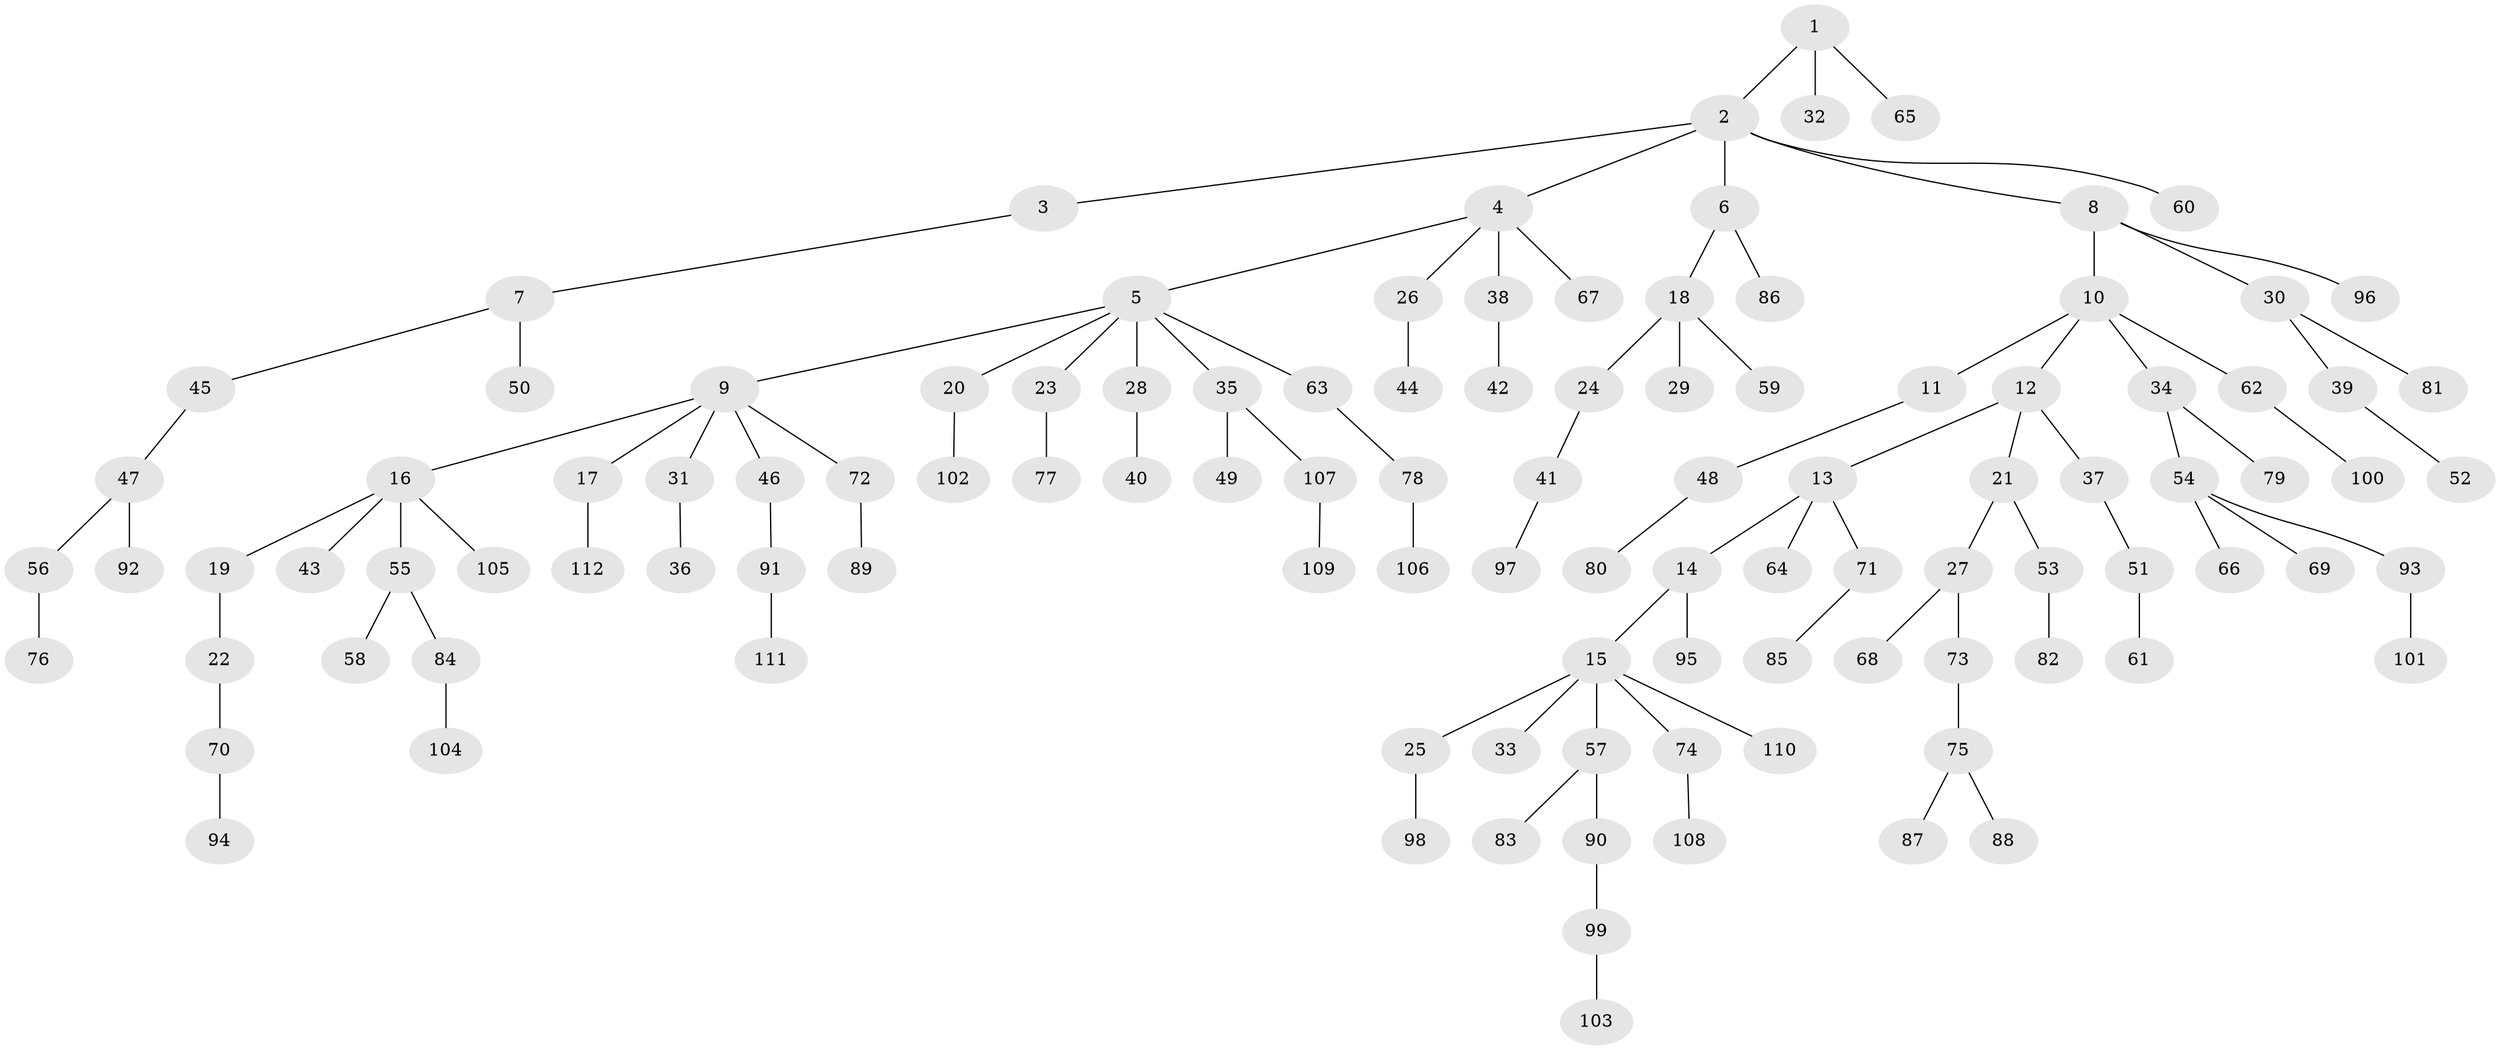 // Generated by graph-tools (version 1.1) at 2025/53/03/09/25 04:53:13]
// undirected, 112 vertices, 111 edges
graph export_dot {
graph [start="1"]
  node [color=gray90,style=filled];
  1;
  2;
  3;
  4;
  5;
  6;
  7;
  8;
  9;
  10;
  11;
  12;
  13;
  14;
  15;
  16;
  17;
  18;
  19;
  20;
  21;
  22;
  23;
  24;
  25;
  26;
  27;
  28;
  29;
  30;
  31;
  32;
  33;
  34;
  35;
  36;
  37;
  38;
  39;
  40;
  41;
  42;
  43;
  44;
  45;
  46;
  47;
  48;
  49;
  50;
  51;
  52;
  53;
  54;
  55;
  56;
  57;
  58;
  59;
  60;
  61;
  62;
  63;
  64;
  65;
  66;
  67;
  68;
  69;
  70;
  71;
  72;
  73;
  74;
  75;
  76;
  77;
  78;
  79;
  80;
  81;
  82;
  83;
  84;
  85;
  86;
  87;
  88;
  89;
  90;
  91;
  92;
  93;
  94;
  95;
  96;
  97;
  98;
  99;
  100;
  101;
  102;
  103;
  104;
  105;
  106;
  107;
  108;
  109;
  110;
  111;
  112;
  1 -- 2;
  1 -- 32;
  1 -- 65;
  2 -- 3;
  2 -- 4;
  2 -- 6;
  2 -- 8;
  2 -- 60;
  3 -- 7;
  4 -- 5;
  4 -- 26;
  4 -- 38;
  4 -- 67;
  5 -- 9;
  5 -- 20;
  5 -- 23;
  5 -- 28;
  5 -- 35;
  5 -- 63;
  6 -- 18;
  6 -- 86;
  7 -- 45;
  7 -- 50;
  8 -- 10;
  8 -- 30;
  8 -- 96;
  9 -- 16;
  9 -- 17;
  9 -- 31;
  9 -- 46;
  9 -- 72;
  10 -- 11;
  10 -- 12;
  10 -- 34;
  10 -- 62;
  11 -- 48;
  12 -- 13;
  12 -- 21;
  12 -- 37;
  13 -- 14;
  13 -- 64;
  13 -- 71;
  14 -- 15;
  14 -- 95;
  15 -- 25;
  15 -- 33;
  15 -- 57;
  15 -- 74;
  15 -- 110;
  16 -- 19;
  16 -- 43;
  16 -- 55;
  16 -- 105;
  17 -- 112;
  18 -- 24;
  18 -- 29;
  18 -- 59;
  19 -- 22;
  20 -- 102;
  21 -- 27;
  21 -- 53;
  22 -- 70;
  23 -- 77;
  24 -- 41;
  25 -- 98;
  26 -- 44;
  27 -- 68;
  27 -- 73;
  28 -- 40;
  30 -- 39;
  30 -- 81;
  31 -- 36;
  34 -- 54;
  34 -- 79;
  35 -- 49;
  35 -- 107;
  37 -- 51;
  38 -- 42;
  39 -- 52;
  41 -- 97;
  45 -- 47;
  46 -- 91;
  47 -- 56;
  47 -- 92;
  48 -- 80;
  51 -- 61;
  53 -- 82;
  54 -- 66;
  54 -- 69;
  54 -- 93;
  55 -- 58;
  55 -- 84;
  56 -- 76;
  57 -- 83;
  57 -- 90;
  62 -- 100;
  63 -- 78;
  70 -- 94;
  71 -- 85;
  72 -- 89;
  73 -- 75;
  74 -- 108;
  75 -- 87;
  75 -- 88;
  78 -- 106;
  84 -- 104;
  90 -- 99;
  91 -- 111;
  93 -- 101;
  99 -- 103;
  107 -- 109;
}
